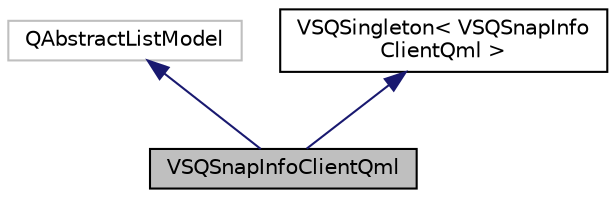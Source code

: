 digraph "VSQSnapInfoClientQml"
{
 // LATEX_PDF_SIZE
  edge [fontname="Helvetica",fontsize="10",labelfontname="Helvetica",labelfontsize="10"];
  node [fontname="Helvetica",fontsize="10",shape=record];
  Node1 [label="VSQSnapInfoClientQml",height=0.2,width=0.4,color="black", fillcolor="grey75", style="filled", fontcolor="black",tooltip="INFO Client interface."];
  Node2 -> Node1 [dir="back",color="midnightblue",fontsize="10",style="solid",fontname="Helvetica"];
  Node2 [label="QAbstractListModel",height=0.2,width=0.4,color="grey75", fillcolor="white", style="filled",tooltip=" "];
  Node3 -> Node1 [dir="back",color="midnightblue",fontsize="10",style="solid",fontname="Helvetica"];
  Node3 [label="VSQSingleton\< VSQSnapInfo\lClientQml \>",height=0.2,width=0.4,color="black", fillcolor="white", style="filled",URL="$class_v_s_q_singleton.html",tooltip=" "];
}
